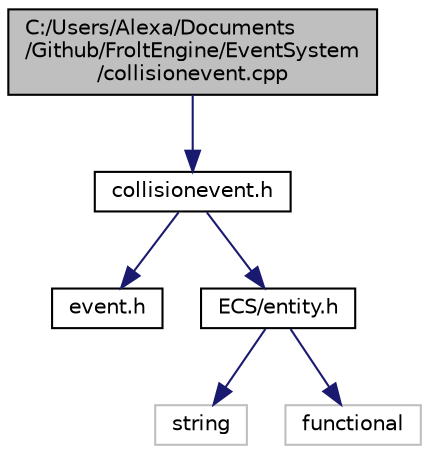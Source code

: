 digraph "C:/Users/Alexa/Documents/Github/FroltEngine/EventSystem/collisionevent.cpp"
{
  edge [fontname="Helvetica",fontsize="10",labelfontname="Helvetica",labelfontsize="10"];
  node [fontname="Helvetica",fontsize="10",shape=record];
  Node0 [label="C:/Users/Alexa/Documents\l/Github/FroltEngine/EventSystem\l/collisionevent.cpp",height=0.2,width=0.4,color="black", fillcolor="grey75", style="filled", fontcolor="black"];
  Node0 -> Node1 [color="midnightblue",fontsize="10",style="solid",fontname="Helvetica"];
  Node1 [label="collisionevent.h",height=0.2,width=0.4,color="black", fillcolor="white", style="filled",URL="$collisionevent_8h.html"];
  Node1 -> Node2 [color="midnightblue",fontsize="10",style="solid",fontname="Helvetica"];
  Node2 [label="event.h",height=0.2,width=0.4,color="black", fillcolor="white", style="filled",URL="$event_8h.html"];
  Node1 -> Node3 [color="midnightblue",fontsize="10",style="solid",fontname="Helvetica"];
  Node3 [label="ECS/entity.h",height=0.2,width=0.4,color="black", fillcolor="white", style="filled",URL="$entity_8h.html"];
  Node3 -> Node4 [color="midnightblue",fontsize="10",style="solid",fontname="Helvetica"];
  Node4 [label="string",height=0.2,width=0.4,color="grey75", fillcolor="white", style="filled"];
  Node3 -> Node5 [color="midnightblue",fontsize="10",style="solid",fontname="Helvetica"];
  Node5 [label="functional",height=0.2,width=0.4,color="grey75", fillcolor="white", style="filled"];
}
